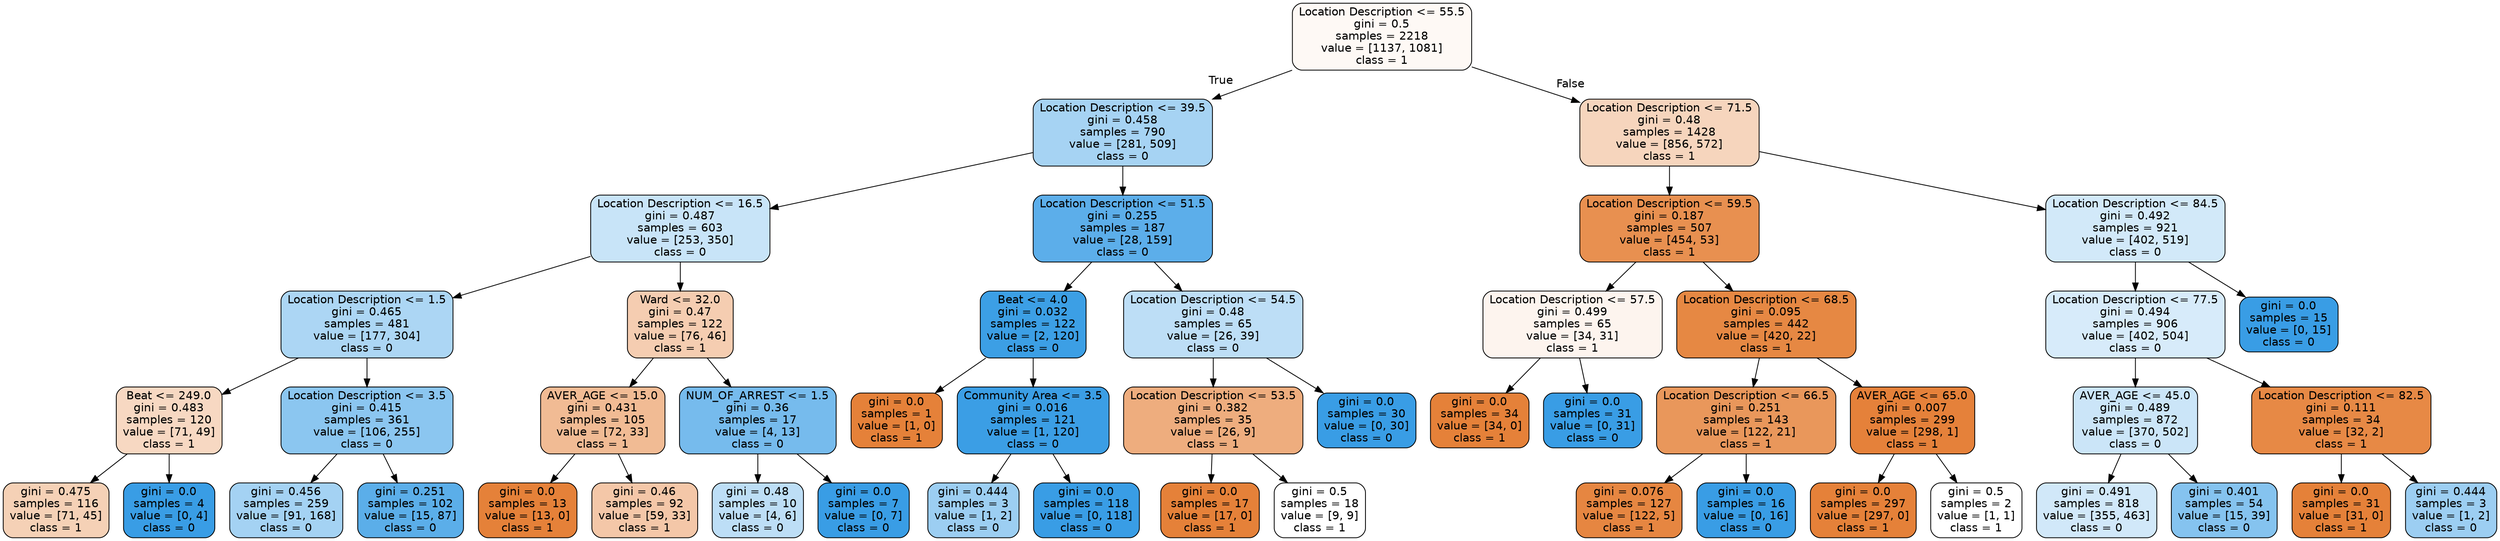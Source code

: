 digraph Tree {
node [shape=box, style="filled, rounded", color="black", fontname="helvetica"] ;
edge [fontname="helvetica"] ;
0 [label="Location Description <= 55.5\ngini = 0.5\nsamples = 2218\nvalue = [1137, 1081]\nclass = 1", fillcolor="#fef9f5"] ;
1 [label="Location Description <= 39.5\ngini = 0.458\nsamples = 790\nvalue = [281, 509]\nclass = 0", fillcolor="#a6d3f3"] ;
0 -> 1 [labeldistance=2.5, labelangle=45, headlabel="True"] ;
2 [label="Location Description <= 16.5\ngini = 0.487\nsamples = 603\nvalue = [253, 350]\nclass = 0", fillcolor="#c8e4f8"] ;
1 -> 2 ;
3 [label="Location Description <= 1.5\ngini = 0.465\nsamples = 481\nvalue = [177, 304]\nclass = 0", fillcolor="#acd6f4"] ;
2 -> 3 ;
4 [label="Beat <= 249.0\ngini = 0.483\nsamples = 120\nvalue = [71, 49]\nclass = 1", fillcolor="#f7d8c2"] ;
3 -> 4 ;
5 [label="gini = 0.475\nsamples = 116\nvalue = [71, 45]\nclass = 1", fillcolor="#f5d1b6"] ;
4 -> 5 ;
6 [label="gini = 0.0\nsamples = 4\nvalue = [0, 4]\nclass = 0", fillcolor="#399de5"] ;
4 -> 6 ;
7 [label="Location Description <= 3.5\ngini = 0.415\nsamples = 361\nvalue = [106, 255]\nclass = 0", fillcolor="#8bc6f0"] ;
3 -> 7 ;
8 [label="gini = 0.456\nsamples = 259\nvalue = [91, 168]\nclass = 0", fillcolor="#a4d2f3"] ;
7 -> 8 ;
9 [label="gini = 0.251\nsamples = 102\nvalue = [15, 87]\nclass = 0", fillcolor="#5baee9"] ;
7 -> 9 ;
10 [label="Ward <= 32.0\ngini = 0.47\nsamples = 122\nvalue = [76, 46]\nclass = 1", fillcolor="#f5cdb1"] ;
2 -> 10 ;
11 [label="AVER_AGE <= 15.0\ngini = 0.431\nsamples = 105\nvalue = [72, 33]\nclass = 1", fillcolor="#f1bb94"] ;
10 -> 11 ;
12 [label="gini = 0.0\nsamples = 13\nvalue = [13, 0]\nclass = 1", fillcolor="#e58139"] ;
11 -> 12 ;
13 [label="gini = 0.46\nsamples = 92\nvalue = [59, 33]\nclass = 1", fillcolor="#f4c7a8"] ;
11 -> 13 ;
14 [label="NUM_OF_ARREST <= 1.5\ngini = 0.36\nsamples = 17\nvalue = [4, 13]\nclass = 0", fillcolor="#76bbed"] ;
10 -> 14 ;
15 [label="gini = 0.48\nsamples = 10\nvalue = [4, 6]\nclass = 0", fillcolor="#bddef6"] ;
14 -> 15 ;
16 [label="gini = 0.0\nsamples = 7\nvalue = [0, 7]\nclass = 0", fillcolor="#399de5"] ;
14 -> 16 ;
17 [label="Location Description <= 51.5\ngini = 0.255\nsamples = 187\nvalue = [28, 159]\nclass = 0", fillcolor="#5caeea"] ;
1 -> 17 ;
18 [label="Beat <= 4.0\ngini = 0.032\nsamples = 122\nvalue = [2, 120]\nclass = 0", fillcolor="#3c9fe5"] ;
17 -> 18 ;
19 [label="gini = 0.0\nsamples = 1\nvalue = [1, 0]\nclass = 1", fillcolor="#e58139"] ;
18 -> 19 ;
20 [label="Community Area <= 3.5\ngini = 0.016\nsamples = 121\nvalue = [1, 120]\nclass = 0", fillcolor="#3b9ee5"] ;
18 -> 20 ;
21 [label="gini = 0.444\nsamples = 3\nvalue = [1, 2]\nclass = 0", fillcolor="#9ccef2"] ;
20 -> 21 ;
22 [label="gini = 0.0\nsamples = 118\nvalue = [0, 118]\nclass = 0", fillcolor="#399de5"] ;
20 -> 22 ;
23 [label="Location Description <= 54.5\ngini = 0.48\nsamples = 65\nvalue = [26, 39]\nclass = 0", fillcolor="#bddef6"] ;
17 -> 23 ;
24 [label="Location Description <= 53.5\ngini = 0.382\nsamples = 35\nvalue = [26, 9]\nclass = 1", fillcolor="#eead7e"] ;
23 -> 24 ;
25 [label="gini = 0.0\nsamples = 17\nvalue = [17, 0]\nclass = 1", fillcolor="#e58139"] ;
24 -> 25 ;
26 [label="gini = 0.5\nsamples = 18\nvalue = [9, 9]\nclass = 1", fillcolor="#ffffff"] ;
24 -> 26 ;
27 [label="gini = 0.0\nsamples = 30\nvalue = [0, 30]\nclass = 0", fillcolor="#399de5"] ;
23 -> 27 ;
28 [label="Location Description <= 71.5\ngini = 0.48\nsamples = 1428\nvalue = [856, 572]\nclass = 1", fillcolor="#f6d5bd"] ;
0 -> 28 [labeldistance=2.5, labelangle=-45, headlabel="False"] ;
29 [label="Location Description <= 59.5\ngini = 0.187\nsamples = 507\nvalue = [454, 53]\nclass = 1", fillcolor="#e89050"] ;
28 -> 29 ;
30 [label="Location Description <= 57.5\ngini = 0.499\nsamples = 65\nvalue = [34, 31]\nclass = 1", fillcolor="#fdf4ee"] ;
29 -> 30 ;
31 [label="gini = 0.0\nsamples = 34\nvalue = [34, 0]\nclass = 1", fillcolor="#e58139"] ;
30 -> 31 ;
32 [label="gini = 0.0\nsamples = 31\nvalue = [0, 31]\nclass = 0", fillcolor="#399de5"] ;
30 -> 32 ;
33 [label="Location Description <= 68.5\ngini = 0.095\nsamples = 442\nvalue = [420, 22]\nclass = 1", fillcolor="#e68843"] ;
29 -> 33 ;
34 [label="Location Description <= 66.5\ngini = 0.251\nsamples = 143\nvalue = [122, 21]\nclass = 1", fillcolor="#e9975b"] ;
33 -> 34 ;
35 [label="gini = 0.076\nsamples = 127\nvalue = [122, 5]\nclass = 1", fillcolor="#e68641"] ;
34 -> 35 ;
36 [label="gini = 0.0\nsamples = 16\nvalue = [0, 16]\nclass = 0", fillcolor="#399de5"] ;
34 -> 36 ;
37 [label="AVER_AGE <= 65.0\ngini = 0.007\nsamples = 299\nvalue = [298, 1]\nclass = 1", fillcolor="#e5813a"] ;
33 -> 37 ;
38 [label="gini = 0.0\nsamples = 297\nvalue = [297, 0]\nclass = 1", fillcolor="#e58139"] ;
37 -> 38 ;
39 [label="gini = 0.5\nsamples = 2\nvalue = [1, 1]\nclass = 1", fillcolor="#ffffff"] ;
37 -> 39 ;
40 [label="Location Description <= 84.5\ngini = 0.492\nsamples = 921\nvalue = [402, 519]\nclass = 0", fillcolor="#d2e9f9"] ;
28 -> 40 ;
41 [label="Location Description <= 77.5\ngini = 0.494\nsamples = 906\nvalue = [402, 504]\nclass = 0", fillcolor="#d7ebfa"] ;
40 -> 41 ;
42 [label="AVER_AGE <= 45.0\ngini = 0.489\nsamples = 872\nvalue = [370, 502]\nclass = 0", fillcolor="#cbe5f8"] ;
41 -> 42 ;
43 [label="gini = 0.491\nsamples = 818\nvalue = [355, 463]\nclass = 0", fillcolor="#d1e8f9"] ;
42 -> 43 ;
44 [label="gini = 0.401\nsamples = 54\nvalue = [15, 39]\nclass = 0", fillcolor="#85c3ef"] ;
42 -> 44 ;
45 [label="Location Description <= 82.5\ngini = 0.111\nsamples = 34\nvalue = [32, 2]\nclass = 1", fillcolor="#e78945"] ;
41 -> 45 ;
46 [label="gini = 0.0\nsamples = 31\nvalue = [31, 0]\nclass = 1", fillcolor="#e58139"] ;
45 -> 46 ;
47 [label="gini = 0.444\nsamples = 3\nvalue = [1, 2]\nclass = 0", fillcolor="#9ccef2"] ;
45 -> 47 ;
48 [label="gini = 0.0\nsamples = 15\nvalue = [0, 15]\nclass = 0", fillcolor="#399de5"] ;
40 -> 48 ;
}